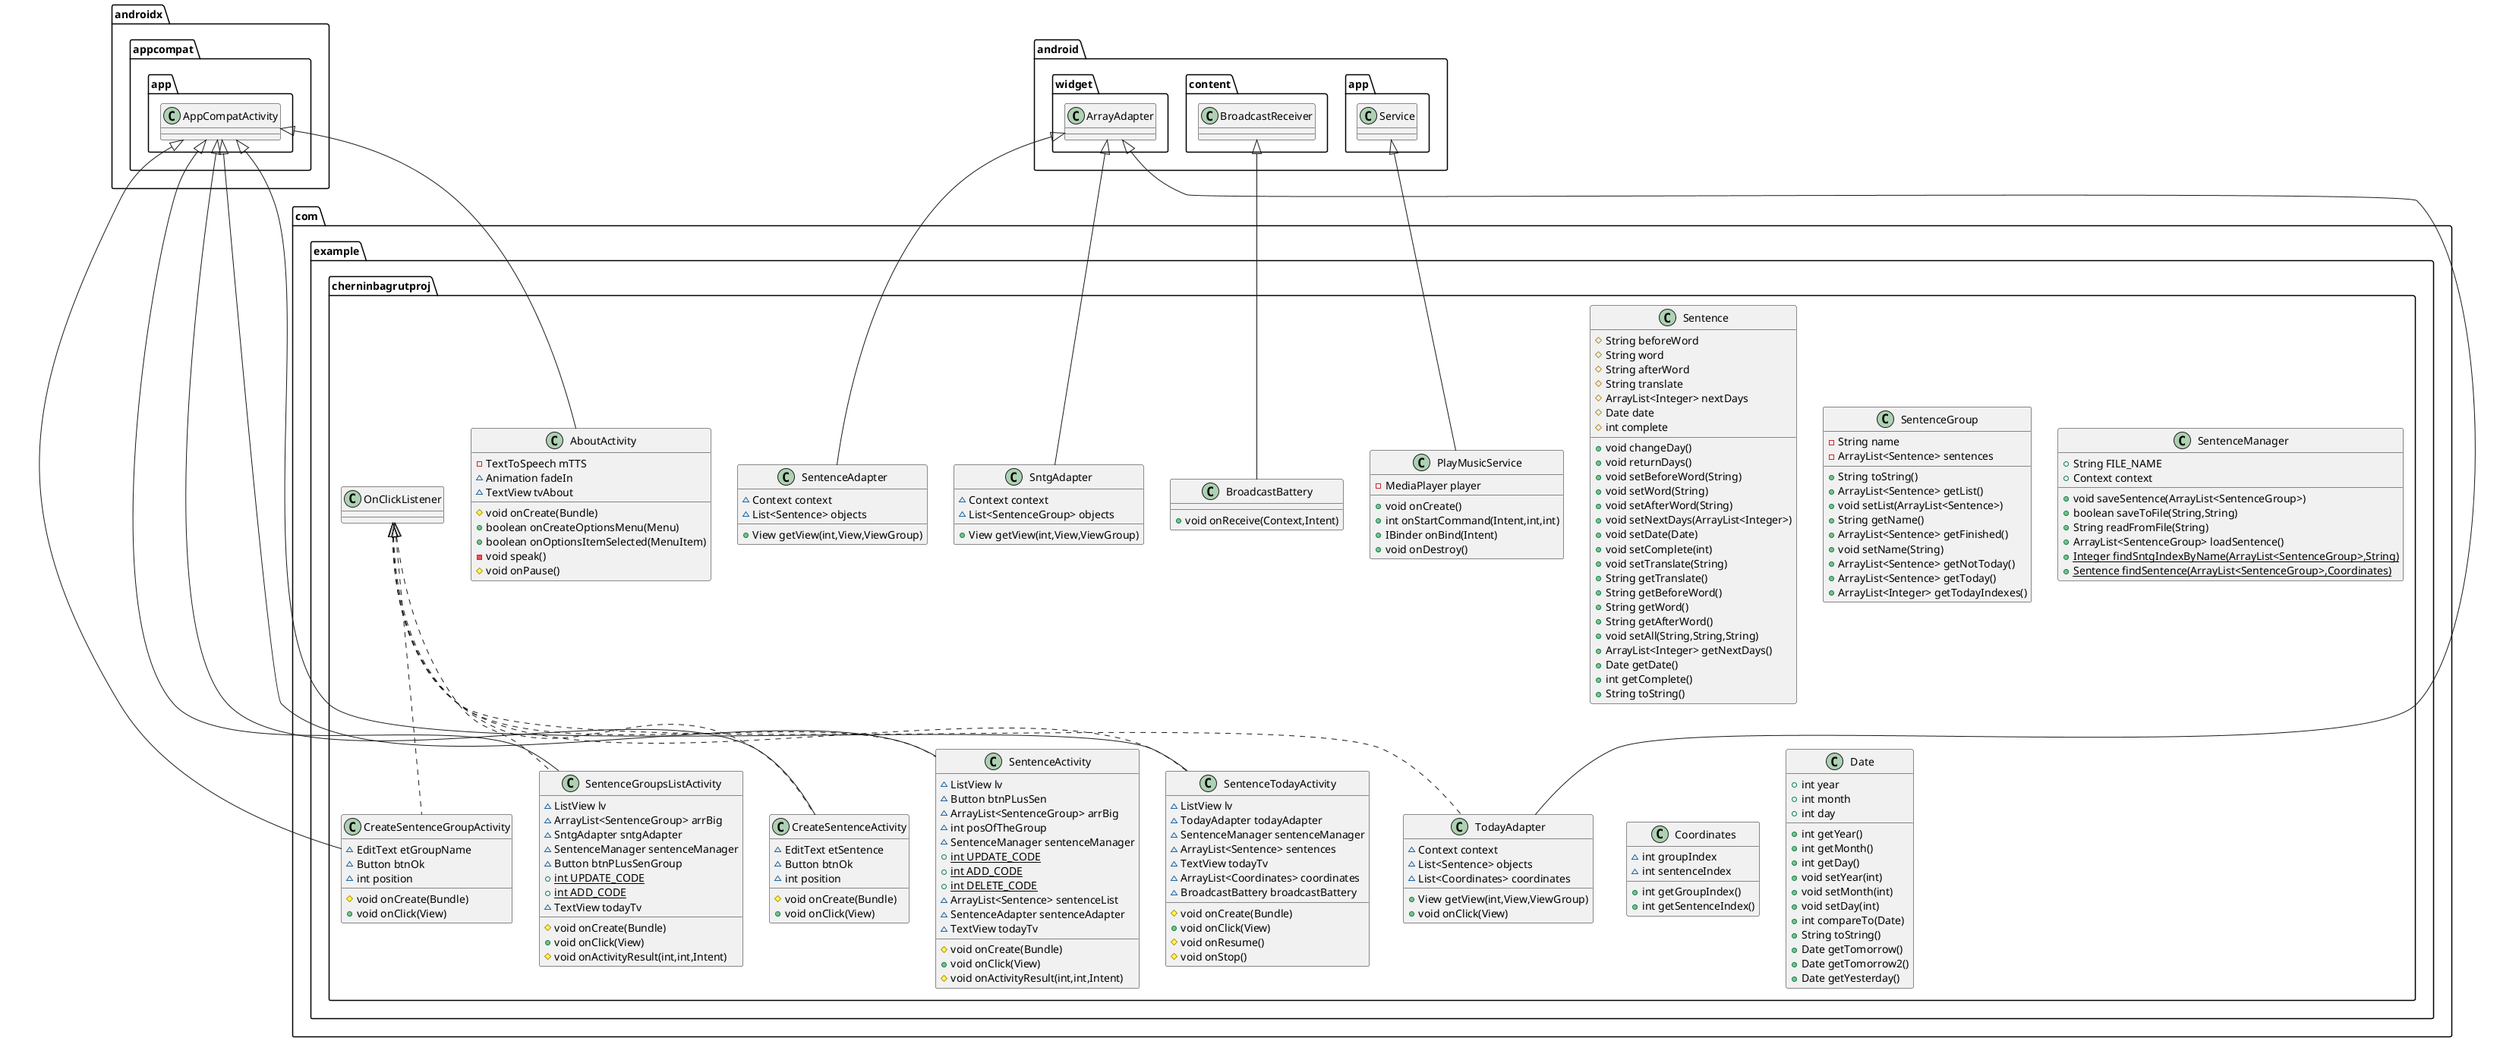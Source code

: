 @startuml
class com.example.cherninbagrutproj.CreateSentenceGroupActivity {
~ EditText etGroupName
~ Button btnOk
~ int position
# void onCreate(Bundle)
+ void onClick(View)
}
class com.example.cherninbagrutproj.SentenceAdapter {
~ Context context
~ List<Sentence> objects
+ View getView(int,View,ViewGroup)
}
class com.example.cherninbagrutproj.Sentence {
# String beforeWord
# String word
# String afterWord
# String translate
# ArrayList<Integer> nextDays
# Date date
# int complete
+ void changeDay()
+ void returnDays()
+ void setBeforeWord(String)
+ void setWord(String)
+ void setAfterWord(String)
+ void setNextDays(ArrayList<Integer>)
+ void setDate(Date)
+ void setComplete(int)
+ void setTranslate(String)
+ String getTranslate()
+ String getBeforeWord()
+ String getWord()
+ String getAfterWord()
+ void setAll(String,String,String)
+ ArrayList<Integer> getNextDays()
+ Date getDate()
+ int getComplete()
+ String toString()
}
class com.example.cherninbagrutproj.SentenceGroupsListActivity {
~ ListView lv
~ ArrayList<SentenceGroup> arrBig
~ SntgAdapter sntgAdapter
~ SentenceManager sentenceManager
~ Button btnPLusSenGroup
+ {static} int UPDATE_CODE
+ {static} int ADD_CODE
~ TextView todayTv
# void onCreate(Bundle)
+ void onClick(View)
# void onActivityResult(int,int,Intent)
}
class com.example.cherninbagrutproj.SentenceGroup {
- String name
- ArrayList<Sentence> sentences
+ String toString()
+ ArrayList<Sentence> getList()
+ void setList(ArrayList<Sentence>)
+ String getName()
+ ArrayList<Sentence> getFinished()
+ void setName(String)
+ ArrayList<Sentence> getNotToday()
+ ArrayList<Sentence> getToday()
+ ArrayList<Integer> getTodayIndexes()
}
class com.example.cherninbagrutproj.SentenceManager {
+ String FILE_NAME
+ Context context
+ void saveSentence(ArrayList<SentenceGroup>)
+ boolean saveToFile(String,String)
+ String readFromFile(String)
+ ArrayList<SentenceGroup> loadSentence()
+ {static} Integer findSntgIndexByName(ArrayList<SentenceGroup>,String)
+ {static} Sentence findSentence(ArrayList<SentenceGroup>,Coordinates)
}
class com.example.cherninbagrutproj.PlayMusicService {
- MediaPlayer player
+ void onCreate()
+ int onStartCommand(Intent,int,int)
+ IBinder onBind(Intent)
+ void onDestroy()
}
class com.example.cherninbagrutproj.Coordinates {
~ int groupIndex
~ int sentenceIndex
+ int getGroupIndex()
+ int getSentenceIndex()
}
class com.example.cherninbagrutproj.AboutActivity {
- TextToSpeech mTTS
~ Animation fadeIn
~ TextView tvAbout
# void onCreate(Bundle)
+ boolean onCreateOptionsMenu(Menu)
+ boolean onOptionsItemSelected(MenuItem)
- void speak()
# void onPause()
}
class com.example.cherninbagrutproj.CreateSentenceActivity {
~ EditText etSentence
~ Button btnOk
~ int position
# void onCreate(Bundle)
+ void onClick(View)
}
class com.example.cherninbagrutproj.BroadcastBattery {
+ void onReceive(Context,Intent)
}
class com.example.cherninbagrutproj.SentenceActivity {
~ ListView lv
~ Button btnPLusSen
~ ArrayList<SentenceGroup> arrBig
~ int posOfTheGroup
~ SentenceManager sentenceManager
+ {static} int UPDATE_CODE
+ {static} int ADD_CODE
+ {static} int DELETE_CODE
~ ArrayList<Sentence> sentenceList
~ SentenceAdapter sentenceAdapter
~ TextView todayTv
# void onCreate(Bundle)
+ void onClick(View)
# void onActivityResult(int,int,Intent)
}
class com.example.cherninbagrutproj.TodayAdapter {
~ Context context
~ List<Sentence> objects
~ List<Coordinates> coordinates
+ View getView(int,View,ViewGroup)
+ void onClick(View)
}
class com.example.cherninbagrutproj.SntgAdapter {
~ Context context
~ List<SentenceGroup> objects
+ View getView(int,View,ViewGroup)
}
class com.example.cherninbagrutproj.Date {
+ int year
+ int month
+ int day
+ int getYear()
+ int getMonth()
+ int getDay()
+ void setYear(int)
+ void setMonth(int)
+ void setDay(int)
+ int compareTo(Date)
+ String toString()
+ Date getTomorrow()
+ Date getTomorrow2()
+ Date getYesterday()
}
class com.example.cherninbagrutproj.SentenceTodayActivity {
~ ListView lv
~ TodayAdapter todayAdapter
~ SentenceManager sentenceManager
~ ArrayList<Sentence> sentences
~ TextView todayTv
~ ArrayList<Coordinates> coordinates
~ BroadcastBattery broadcastBattery
# void onCreate(Bundle)
+ void onClick(View)
# void onResume()
# void onStop()
}


com.example.cherninbagrutproj.OnClickListener <|.. com.example.cherninbagrutproj.CreateSentenceGroupActivity
androidx.appcompat.app.AppCompatActivity <|-- com.example.cherninbagrutproj.CreateSentenceGroupActivity
android.widget.ArrayAdapter <|-- com.example.cherninbagrutproj.SentenceAdapter
com.example.cherninbagrutproj.OnClickListener <|.. com.example.cherninbagrutproj.SentenceGroupsListActivity
androidx.appcompat.app.AppCompatActivity <|-- com.example.cherninbagrutproj.SentenceGroupsListActivity
android.app.Service <|-- com.example.cherninbagrutproj.PlayMusicService
androidx.appcompat.app.AppCompatActivity <|-- com.example.cherninbagrutproj.AboutActivity
com.example.cherninbagrutproj.OnClickListener <|.. com.example.cherninbagrutproj.CreateSentenceActivity
androidx.appcompat.app.AppCompatActivity <|-- com.example.cherninbagrutproj.CreateSentenceActivity
android.content.BroadcastReceiver <|-- com.example.cherninbagrutproj.BroadcastBattery
com.example.cherninbagrutproj.OnClickListener <|.. com.example.cherninbagrutproj.SentenceActivity
androidx.appcompat.app.AppCompatActivity <|-- com.example.cherninbagrutproj.SentenceActivity
com.example.cherninbagrutproj.OnClickListener <|.. com.example.cherninbagrutproj.TodayAdapter
android.widget.ArrayAdapter <|-- com.example.cherninbagrutproj.TodayAdapter
android.widget.ArrayAdapter <|-- com.example.cherninbagrutproj.SntgAdapter
com.example.cherninbagrutproj.OnClickListener <|.. com.example.cherninbagrutproj.SentenceTodayActivity
androidx.appcompat.app.AppCompatActivity <|-- com.example.cherninbagrutproj.SentenceTodayActivity
@enduml